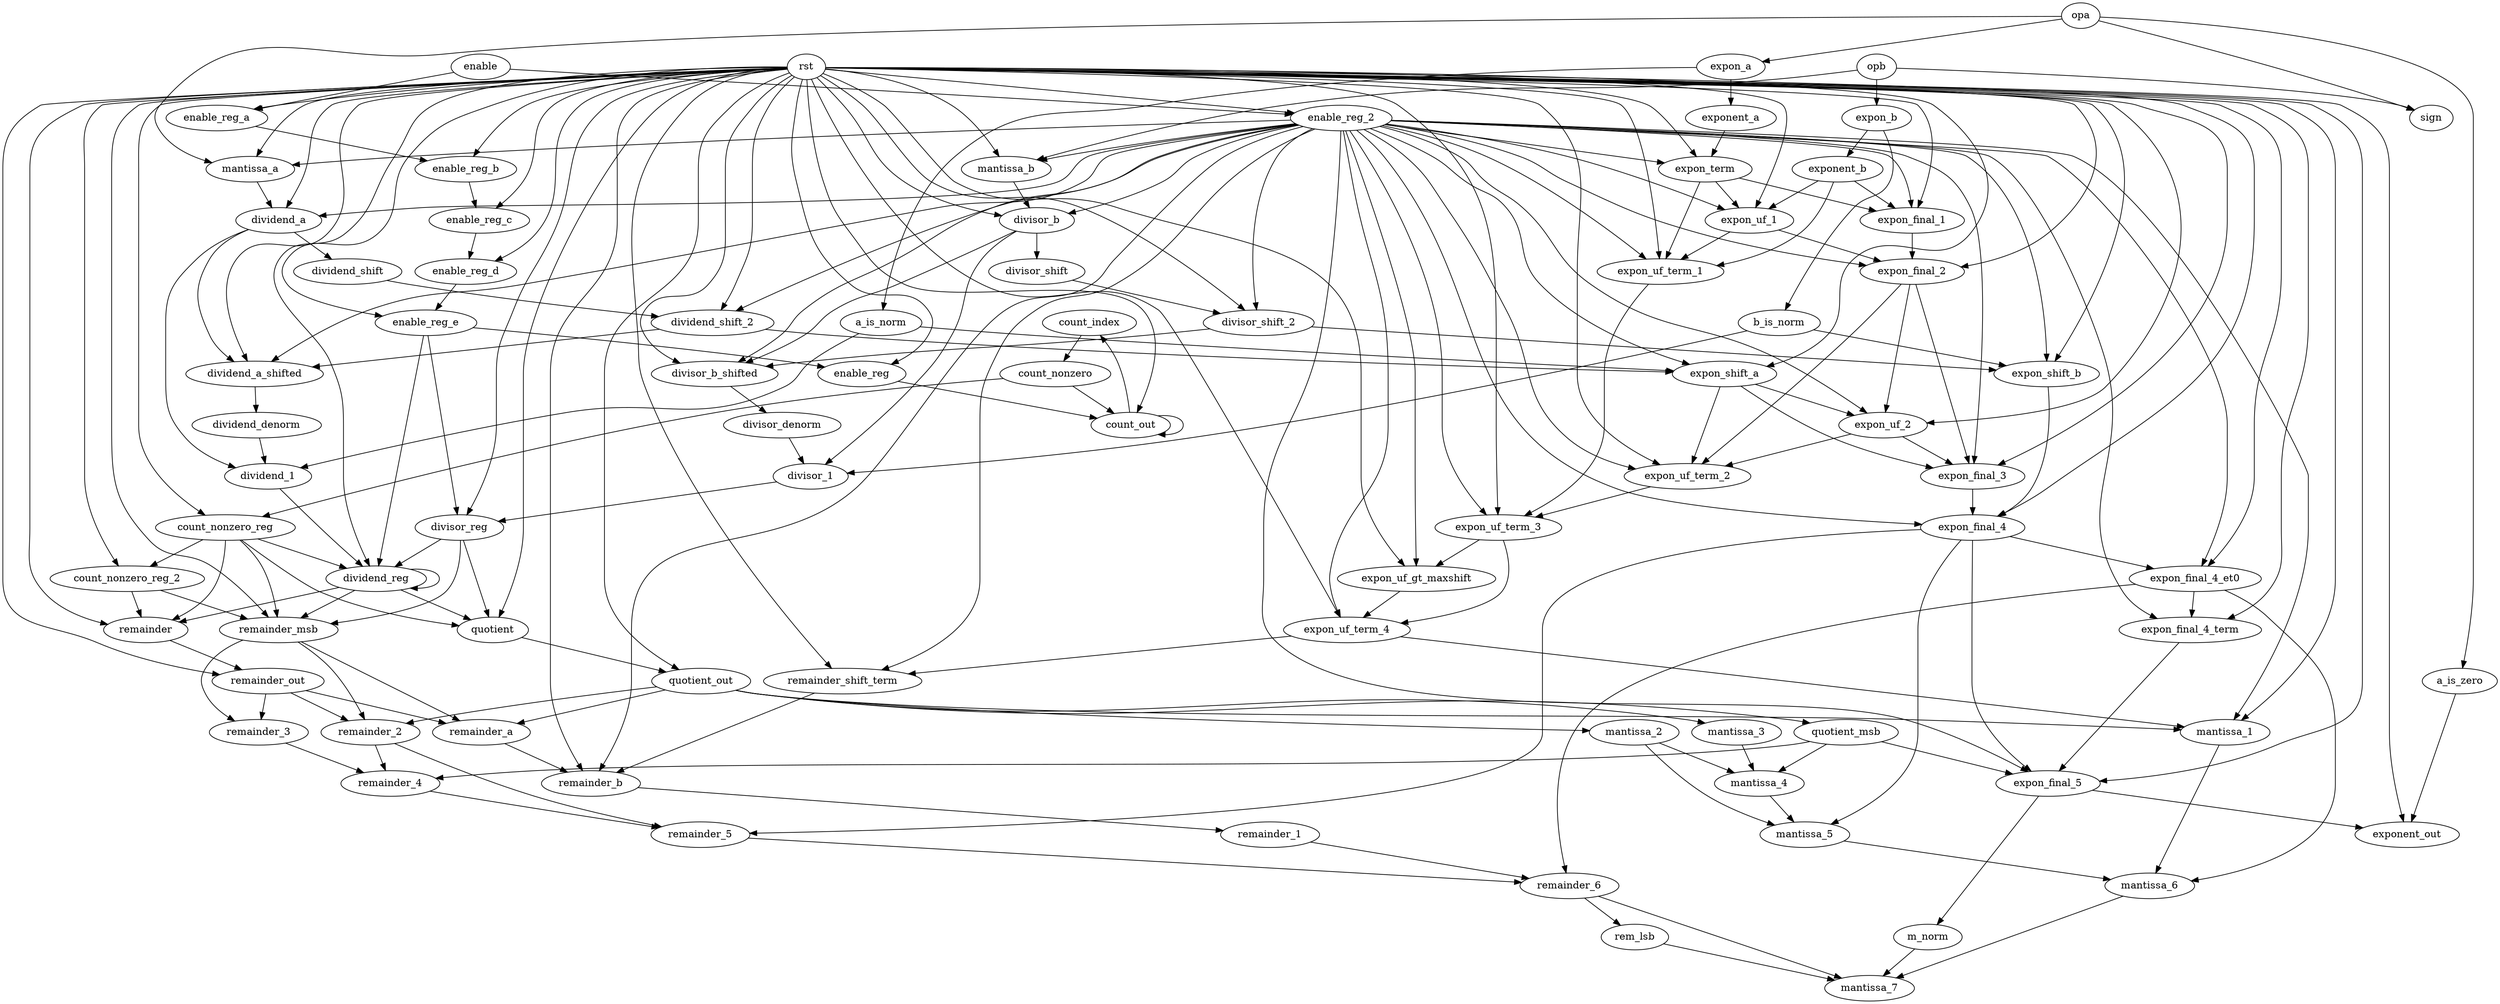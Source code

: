 digraph "" {
	count_index -> count_nonzero	 [weight=1.0];
	quotient_msb -> expon_final_5	 [weight=1.0];
	quotient_msb -> remainder_4	 [weight=1.0];
	quotient_msb -> mantissa_4	 [weight=1.0];
	expon_final_4_et0 -> remainder_6	 [weight=1.0];
	expon_final_4_et0 -> mantissa_6	 [weight=1.0];
	expon_final_4_et0 -> expon_final_4_term	 [weight=1.0];
	enable_reg -> count_out	 [weight=2.0];
	dividend_a_shifted -> dividend_denorm	 [weight=1.0];
	a_is_zero -> exponent_out	 [weight=1.0];
	expon_a -> exponent_a	 [weight=1.0];
	expon_a -> a_is_norm	 [weight=1.0];
	expon_b -> b_is_norm	 [weight=1.0];
	expon_b -> exponent_b	 [weight=1.0];
	expon_uf_2 -> expon_final_3	 [weight=1.0];
	expon_uf_2 -> expon_uf_term_2	 [weight=1.0];
	expon_uf_1 -> expon_final_2	 [weight=1.0];
	expon_uf_1 -> expon_uf_term_1	 [weight=1.0];
	expon_final_3 -> expon_final_4	 [weight=1.0];
	expon_final_2 -> expon_uf_2	 [weight=1.0];
	expon_final_2 -> expon_final_3	 [weight=1.0];
	expon_final_2 -> expon_uf_term_2	 [weight=1.0];
	expon_final_1 -> expon_final_2	 [weight=1.0];
	divisor_1 -> divisor_reg	 [weight=1.0];
	expon_final_5 -> m_norm	 [weight=1.0];
	expon_final_5 -> exponent_out	 [weight=1.0];
	expon_final_4 -> expon_final_4_et0	 [weight=1.0];
	expon_final_4 -> expon_final_5	 [weight=1.0];
	expon_final_4 -> remainder_5	 [weight=1.0];
	expon_final_4 -> mantissa_5	 [weight=1.0];
	remainder_msb -> remainder_2	 [weight=1.0];
	remainder_msb -> remainder_3	 [weight=1.0];
	remainder_msb -> remainder_a	 [weight=1.0];
	remainder_2 -> remainder_5	 [weight=1.0];
	remainder_2 -> remainder_4	 [weight=1.0];
	remainder_1 -> remainder_6	 [weight=1.0];
	dividend_a -> dividend_a_shifted	 [weight=1.0];
	dividend_a -> dividend_shift	 [weight=53.0];
	dividend_a -> dividend_1	 [weight=1.0];
	remainder_6 -> rem_lsb	 [weight=1.0];
	remainder_6 -> mantissa_7	 [weight=1.0];
	remainder_5 -> remainder_6	 [weight=1.0];
	remainder_4 -> remainder_5	 [weight=1.0];
	dividend_denorm -> dividend_1	 [weight=1.0];
	mantissa_6 -> mantissa_7	 [weight=1.0];
	mantissa_5 -> mantissa_6	 [weight=1.0];
	exponent_a -> expon_term	 [weight=1.0];
	mantissa_3 -> mantissa_4	 [weight=1.0];
	mantissa_2 -> mantissa_5	 [weight=1.0];
	mantissa_2 -> mantissa_4	 [weight=1.0];
	mantissa_1 -> mantissa_6	 [weight=1.0];
	remainder_out -> remainder_2	 [weight=1.0];
	remainder_out -> remainder_3	 [weight=1.0];
	remainder_out -> remainder_a	 [weight=1.0];
	divisor_denorm -> divisor_1	 [weight=1.0];
	dividend_shift_2 -> dividend_a_shifted	 [weight=1.0];
	dividend_shift_2 -> expon_shift_a	 [weight=1.0];
	rem_lsb -> mantissa_7	 [weight=1.0];
	divisor_b_shifted -> divisor_denorm	 [weight=1.0];
	b_is_norm -> divisor_1	 [weight=1.0];
	b_is_norm -> expon_shift_b	 [weight=1.0];
	dividend_shift -> dividend_shift_2	 [weight=1.0];
	remainder_3 -> remainder_4	 [weight=1.0];
	count_nonzero -> count_out	 [weight=1.0];
	count_nonzero -> count_nonzero_reg	 [weight=1.0];
	exponent_b -> expon_uf_1	 [weight=1.0];
	exponent_b -> expon_final_1	 [weight=1.0];
	exponent_b -> expon_uf_term_1	 [weight=1.0];
	divisor_b -> divisor_1	 [weight=1.0];
	divisor_b -> divisor_b_shifted	 [weight=1.0];
	divisor_b -> divisor_shift	 [weight=53.0];
	a_is_norm -> expon_shift_a	 [weight=1.0];
	a_is_norm -> dividend_1	 [weight=1.0];
	enable -> enable_reg_2	 [weight=1.0];
	enable -> enable_reg_a	 [weight=1.0];
	m_norm -> mantissa_7	 [weight=1.0];
	mantissa_a -> dividend_a	 [weight=1.0];
	enable_reg_2 -> expon_final_4_et0	 [weight=1.0];
	enable_reg_2 -> dividend_a_shifted	 [weight=1.0];
	enable_reg_2 -> expon_uf_2	 [weight=1.0];
	enable_reg_2 -> expon_uf_1	 [weight=1.0];
	enable_reg_2 -> expon_final_3	 [weight=1.0];
	enable_reg_2 -> expon_final_2	 [weight=1.0];
	enable_reg_2 -> expon_final_1	 [weight=1.0];
	enable_reg_2 -> expon_final_5	 [weight=1.0];
	enable_reg_2 -> expon_final_4	 [weight=1.0];
	enable_reg_2 -> dividend_a	 [weight=1.0];
	enable_reg_2 -> mantissa_1	 [weight=1.0];
	enable_reg_2 -> dividend_shift_2	 [weight=1.0];
	enable_reg_2 -> divisor_b_shifted	 [weight=1.0];
	enable_reg_2 -> divisor_b	 [weight=1.0];
	enable_reg_2 -> mantissa_a	 [weight=1.0];
	enable_reg_2 -> remainder_b	 [weight=1.0];
	enable_reg_2 -> expon_uf_gt_maxshift	 [weight=1.0];
	enable_reg_2 -> expon_shift_a	 [weight=1.0];
	enable_reg_2 -> mantissa_b	 [weight=1.0];
	enable_reg_2 -> expon_final_4_term	 [weight=1.0];
	enable_reg_2 -> remainder_shift_term	 [weight=1.0];
	enable_reg_2 -> expon_shift_b	 [weight=1.0];
	enable_reg_2 -> expon_term	 [weight=1.0];
	enable_reg_2 -> expon_uf_term_4	 [weight=1.0];
	enable_reg_2 -> expon_uf_term_3	 [weight=1.0];
	enable_reg_2 -> expon_uf_term_2	 [weight=1.0];
	enable_reg_2 -> expon_uf_term_1	 [weight=1.0];
	enable_reg_2 -> divisor_shift_2	 [weight=1.0];
	remainder_b -> remainder_1	 [weight=1.0];
	remainder_a -> remainder_b	 [weight=1.0];
	divisor_shift -> divisor_shift_2	 [weight=1.0];
	expon_uf_gt_maxshift -> expon_uf_term_4	 [weight=1.0];
	expon_shift_a -> expon_uf_2	 [weight=1.0];
	expon_shift_a -> expon_final_3	 [weight=1.0];
	expon_shift_a -> expon_uf_term_2	 [weight=1.0];
	mantissa_4 -> mantissa_5	 [weight=1.0];
	opa -> a_is_zero	 [weight=1.0];
	opa -> expon_a	 [weight=1.0];
	opa -> sign	 [weight=1.0];
	opa -> mantissa_a	 [weight=1.0];
	opb -> expon_b	 [weight=1.0];
	opb -> sign	 [weight=1.0];
	opb -> mantissa_b	 [weight=1.0];
	mantissa_b -> divisor_b	 [weight=1.0];
	rst -> expon_final_4_et0	 [weight=2.0];
	rst -> enable_reg	 [weight=2.0];
	rst -> dividend_a_shifted	 [weight=2.0];
	rst -> expon_uf_2	 [weight=2.0];
	rst -> expon_uf_1	 [weight=2.0];
	rst -> expon_final_3	 [weight=2.0];
	rst -> expon_final_2	 [weight=2.0];
	rst -> expon_final_1	 [weight=2.0];
	rst -> expon_final_5	 [weight=2.0];
	rst -> expon_final_4	 [weight=2.0];
	rst -> remainder_msb	 [weight=2.0];
	rst -> dividend_a	 [weight=2.0];
	rst -> mantissa_1	 [weight=2.0];
	rst -> remainder_out	 [weight=2.0];
	rst -> dividend_shift_2	 [weight=2.0];
	rst -> divisor_b_shifted	 [weight=2.0];
	rst -> divisor_b	 [weight=2.0];
	rst -> mantissa_a	 [weight=2.0];
	rst -> enable_reg_2	 [weight=2.0];
	rst -> remainder_b	 [weight=2.0];
	rst -> expon_uf_gt_maxshift	 [weight=2.0];
	rst -> exponent_out	 [weight=2.0];
	rst -> expon_shift_a	 [weight=2.0];
	rst -> mantissa_b	 [weight=2.0];
	rst -> expon_final_4_term	 [weight=2.0];
	rst -> quotient_out	 [weight=2.0];
	rst -> remainder	 [weight=2.0];
	rst -> remainder_shift_term	 [weight=2.0];
	rst -> count_out	 [weight=3.0];
	rst -> count_nonzero_reg	 [weight=2.0];
	rst -> divisor_reg	 [weight=2.0];
	rst -> expon_shift_b	 [weight=2.0];
	rst -> count_nonzero_reg_2	 [weight=2.0];
	rst -> enable_reg_e	 [weight=2.0];
	rst -> expon_term	 [weight=2.0];
	rst -> quotient	 [weight=2.0];
	rst -> enable_reg_c	 [weight=2.0];
	rst -> enable_reg_b	 [weight=2.0];
	rst -> enable_reg_a	 [weight=2.0];
	rst -> expon_uf_term_4	 [weight=2.0];
	rst -> expon_uf_term_3	 [weight=2.0];
	rst -> expon_uf_term_2	 [weight=2.0];
	rst -> expon_uf_term_1	 [weight=2.0];
	rst -> enable_reg_d	 [weight=2.0];
	rst -> divisor_shift_2	 [weight=2.0];
	rst -> dividend_reg	 [weight=3.0];
	expon_final_4_term -> expon_final_5	 [weight=1.0];
	quotient_out -> quotient_msb	 [weight=1.0];
	quotient_out -> remainder_2	 [weight=1.0];
	quotient_out -> mantissa_3	 [weight=1.0];
	quotient_out -> mantissa_2	 [weight=1.0];
	quotient_out -> mantissa_1	 [weight=1.0];
	quotient_out -> remainder_a	 [weight=1.0];
	remainder -> remainder_out	 [weight=1.0];
	remainder_shift_term -> remainder_b	 [weight=1.0];
	count_out -> count_index	 [weight=1.0];
	count_out -> count_out	 [weight=1.0];
	count_nonzero_reg -> remainder_msb	 [weight=1.0];
	count_nonzero_reg -> remainder	 [weight=1.0];
	count_nonzero_reg -> count_nonzero_reg_2	 [weight=1.0];
	count_nonzero_reg -> quotient	 [weight=1.0];
	count_nonzero_reg -> dividend_reg	 [weight=1.0];
	divisor_reg -> remainder_msb	 [weight=1.0];
	divisor_reg -> quotient	 [weight=1.0];
	divisor_reg -> dividend_reg	 [weight=1.0];
	expon_shift_b -> expon_final_4	 [weight=1.0];
	count_nonzero_reg_2 -> remainder_msb	 [weight=1.0];
	count_nonzero_reg_2 -> remainder	 [weight=1.0];
	enable_reg_e -> enable_reg	 [weight=1.0];
	enable_reg_e -> divisor_reg	 [weight=1.0];
	enable_reg_e -> dividend_reg	 [weight=2.0];
	expon_term -> expon_uf_1	 [weight=1.0];
	expon_term -> expon_final_1	 [weight=1.0];
	expon_term -> expon_uf_term_1	 [weight=1.0];
	quotient -> quotient_out	 [weight=1.0];
	enable_reg_c -> enable_reg_d	 [weight=1.0];
	enable_reg_b -> enable_reg_c	 [weight=1.0];
	enable_reg_a -> enable_reg_b	 [weight=1.0];
	expon_uf_term_4 -> mantissa_1	 [weight=1.0];
	expon_uf_term_4 -> remainder_shift_term	 [weight=1.0];
	expon_uf_term_3 -> expon_uf_gt_maxshift	 [weight=1.0];
	expon_uf_term_3 -> expon_uf_term_4	 [weight=1.0];
	expon_uf_term_2 -> expon_uf_term_3	 [weight=1.0];
	expon_uf_term_1 -> expon_uf_term_3	 [weight=1.0];
	enable_reg_d -> enable_reg_e	 [weight=1.0];
	divisor_shift_2 -> divisor_b_shifted	 [weight=1.0];
	divisor_shift_2 -> expon_shift_b	 [weight=1.0];
	dividend_reg -> remainder_msb	 [weight=1.0];
	dividend_reg -> remainder	 [weight=1.0];
	dividend_reg -> quotient	 [weight=1.0];
	dividend_reg -> dividend_reg	 [weight=1.0];
	dividend_1 -> dividend_reg	 [weight=1.0];
}
